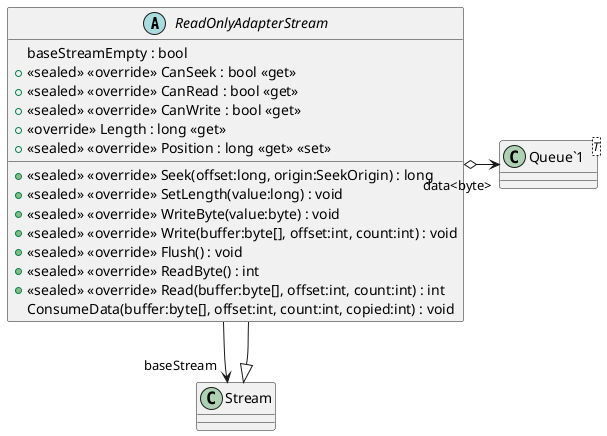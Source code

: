 @startuml
abstract class ReadOnlyAdapterStream {
    baseStreamEmpty : bool
    + <<sealed>> <<override>> CanSeek : bool <<get>>
    + <<sealed>> <<override>> CanRead : bool <<get>>
    + <<sealed>> <<override>> CanWrite : bool <<get>>
    + <<override>> Length : long <<get>>
    + <<sealed>> <<override>> Position : long <<get>> <<set>>
    + <<sealed>> <<override>> Seek(offset:long, origin:SeekOrigin) : long
    + <<sealed>> <<override>> SetLength(value:long) : void
    + <<sealed>> <<override>> WriteByte(value:byte) : void
    + <<sealed>> <<override>> Write(buffer:byte[], offset:int, count:int) : void
    + <<sealed>> <<override>> Flush() : void
    + <<sealed>> <<override>> ReadByte() : int
    + <<sealed>> <<override>> Read(buffer:byte[], offset:int, count:int) : int
    ConsumeData(buffer:byte[], offset:int, count:int, copied:int) : void
}
class "Queue`1"<T> {
}
Stream <|-- ReadOnlyAdapterStream
ReadOnlyAdapterStream o-> "data<byte>" "Queue`1"
ReadOnlyAdapterStream --> "baseStream" Stream
@enduml
